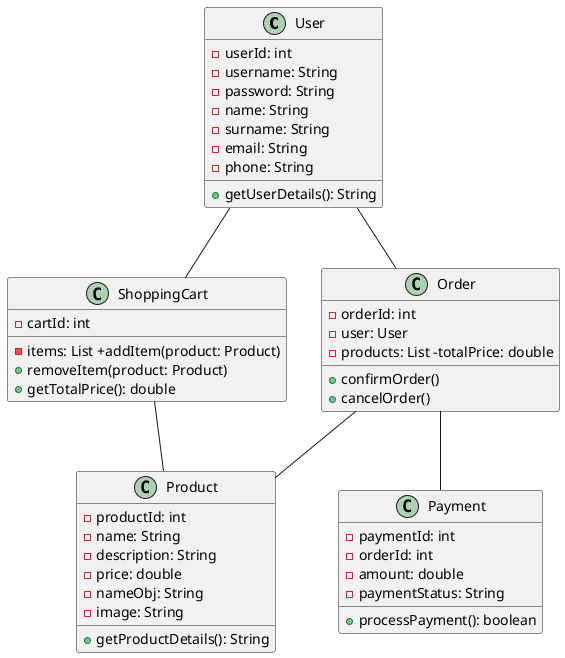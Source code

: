 @startuml classDiagram

class User {
-userId: int
-username: String
-password: String
-name: String
-surname: String
-email: String
-phone: String
+getUserDetails(): String
}


class Product {
-productId: int
-name: String
-description: String
-price: double
-nameObj: String
-image: String
+getProductDetails(): String
}

class ShoppingCart {
-cartId: int
-items: List +addItem(product: Product)
+removeItem(product: Product)
+getTotalPrice(): double
}

class Order {
-orderId: int
-user: User
-products: List -totalPrice: double
+confirmOrder()
+cancelOrder()
}

class Payment {
-paymentId: int
-orderId: int
-amount: double
-paymentStatus: String
+processPayment(): boolean
}

User -- ShoppingCart
ShoppingCart -- Product
User -- Order
Order -- Product
Order -- Payment

@enduml